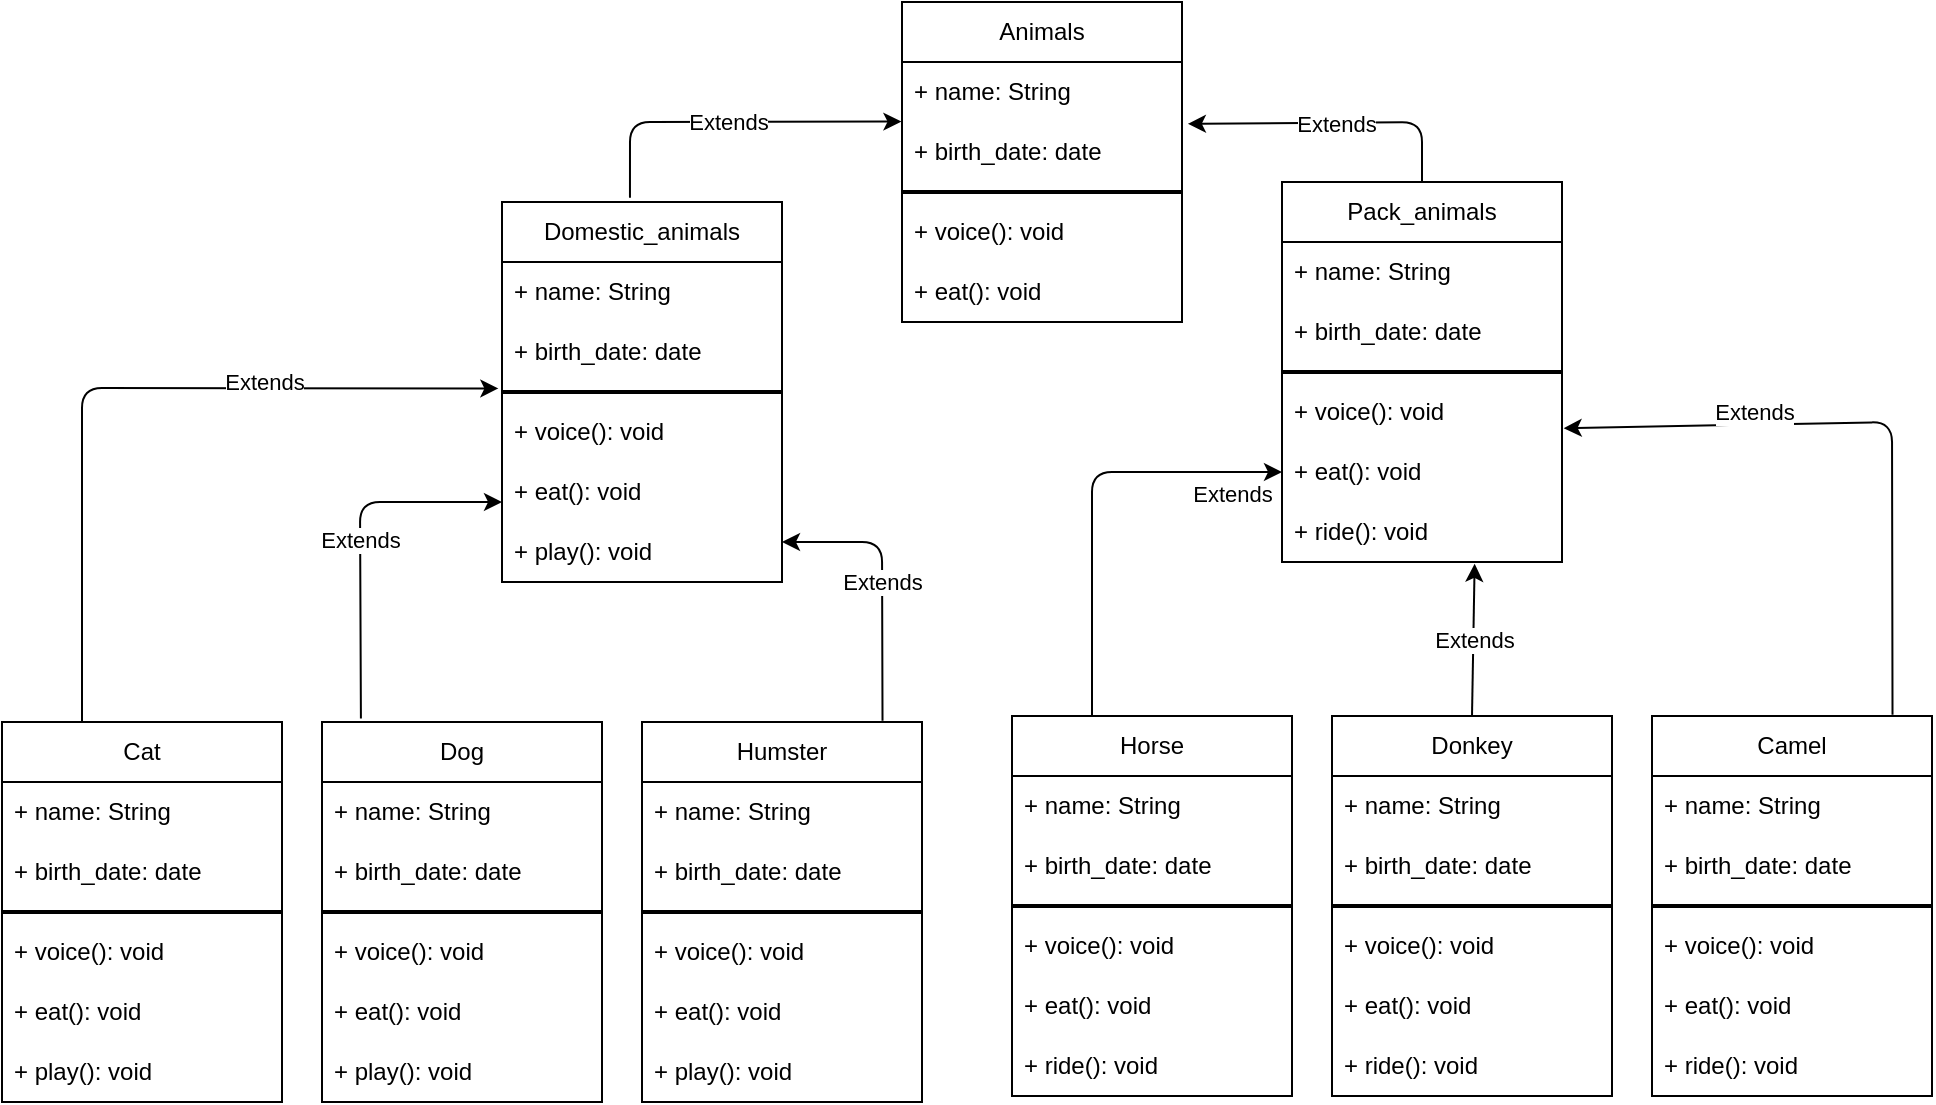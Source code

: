 <mxfile>
    <diagram id="-6RwFGUinNge4De1jL1L" name="Page-1">
        <mxGraphModel dx="1007" dy="758" grid="1" gridSize="10" guides="1" tooltips="1" connect="1" arrows="1" fold="1" page="1" pageScale="1" pageWidth="1169" pageHeight="827" math="0" shadow="0">
            <root>
                <mxCell id="0"/>
                <mxCell id="1" parent="0"/>
                <mxCell id="2" value="Animals" style="swimlane;fontStyle=0;childLayout=stackLayout;horizontal=1;startSize=30;horizontalStack=0;resizeParent=1;resizeParentMax=0;resizeLast=0;collapsible=1;marginBottom=0;whiteSpace=wrap;html=1;" vertex="1" parent="1">
                    <mxGeometry x="530" y="30" width="140" height="160" as="geometry"/>
                </mxCell>
                <mxCell id="3" value="+ name: String" style="text;strokeColor=none;fillColor=none;align=left;verticalAlign=middle;spacingLeft=4;spacingRight=4;overflow=hidden;points=[[0,0.5],[1,0.5]];portConstraint=eastwest;rotatable=0;whiteSpace=wrap;html=1;" vertex="1" parent="2">
                    <mxGeometry y="30" width="140" height="30" as="geometry"/>
                </mxCell>
                <mxCell id="4" value="+ birth_date: date&amp;nbsp;" style="text;strokeColor=none;fillColor=none;align=left;verticalAlign=middle;spacingLeft=4;spacingRight=4;overflow=hidden;points=[[0,0.5],[1,0.5]];portConstraint=eastwest;rotatable=0;whiteSpace=wrap;html=1;" vertex="1" parent="2">
                    <mxGeometry y="60" width="140" height="30" as="geometry"/>
                </mxCell>
                <mxCell id="10" value="" style="line;strokeWidth=2;html=1;" vertex="1" parent="2">
                    <mxGeometry y="90" width="140" height="10" as="geometry"/>
                </mxCell>
                <mxCell id="8" value="+ voice(): void" style="text;strokeColor=none;fillColor=none;align=left;verticalAlign=middle;spacingLeft=4;spacingRight=4;overflow=hidden;points=[[0,0.5],[1,0.5]];portConstraint=eastwest;rotatable=0;whiteSpace=wrap;html=1;" vertex="1" parent="2">
                    <mxGeometry y="100" width="140" height="30" as="geometry"/>
                </mxCell>
                <mxCell id="20" value="+ eat(): void" style="text;strokeColor=none;fillColor=none;align=left;verticalAlign=middle;spacingLeft=4;spacingRight=4;overflow=hidden;points=[[0,0.5],[1,0.5]];portConstraint=eastwest;rotatable=0;whiteSpace=wrap;html=1;" vertex="1" parent="2">
                    <mxGeometry y="130" width="140" height="30" as="geometry"/>
                </mxCell>
                <mxCell id="15" value="Domestic_animals" style="swimlane;fontStyle=0;childLayout=stackLayout;horizontal=1;startSize=30;horizontalStack=0;resizeParent=1;resizeParentMax=0;resizeLast=0;collapsible=1;marginBottom=0;whiteSpace=wrap;html=1;" vertex="1" parent="1">
                    <mxGeometry x="330" y="130" width="140" height="190" as="geometry"/>
                </mxCell>
                <mxCell id="16" value="+ name: String" style="text;strokeColor=none;fillColor=none;align=left;verticalAlign=middle;spacingLeft=4;spacingRight=4;overflow=hidden;points=[[0,0.5],[1,0.5]];portConstraint=eastwest;rotatable=0;whiteSpace=wrap;html=1;" vertex="1" parent="15">
                    <mxGeometry y="30" width="140" height="30" as="geometry"/>
                </mxCell>
                <mxCell id="17" value="+ birth_date: date&amp;nbsp;" style="text;strokeColor=none;fillColor=none;align=left;verticalAlign=middle;spacingLeft=4;spacingRight=4;overflow=hidden;points=[[0,0.5],[1,0.5]];portConstraint=eastwest;rotatable=0;whiteSpace=wrap;html=1;" vertex="1" parent="15">
                    <mxGeometry y="60" width="140" height="30" as="geometry"/>
                </mxCell>
                <mxCell id="18" value="" style="line;strokeWidth=2;html=1;" vertex="1" parent="15">
                    <mxGeometry y="90" width="140" height="10" as="geometry"/>
                </mxCell>
                <mxCell id="19" value="+ voice(): void" style="text;strokeColor=none;fillColor=none;align=left;verticalAlign=middle;spacingLeft=4;spacingRight=4;overflow=hidden;points=[[0,0.5],[1,0.5]];portConstraint=eastwest;rotatable=0;whiteSpace=wrap;html=1;" vertex="1" parent="15">
                    <mxGeometry y="100" width="140" height="30" as="geometry"/>
                </mxCell>
                <mxCell id="21" value="+ eat(): void" style="text;strokeColor=none;fillColor=none;align=left;verticalAlign=middle;spacingLeft=4;spacingRight=4;overflow=hidden;points=[[0,0.5],[1,0.5]];portConstraint=eastwest;rotatable=0;whiteSpace=wrap;html=1;" vertex="1" parent="15">
                    <mxGeometry y="130" width="140" height="30" as="geometry"/>
                </mxCell>
                <mxCell id="22" value="+ play(): void" style="text;strokeColor=none;fillColor=none;align=left;verticalAlign=middle;spacingLeft=4;spacingRight=4;overflow=hidden;points=[[0,0.5],[1,0.5]];portConstraint=eastwest;rotatable=0;whiteSpace=wrap;html=1;" vertex="1" parent="15">
                    <mxGeometry y="160" width="140" height="30" as="geometry"/>
                </mxCell>
                <mxCell id="23" value="Pack_animals" style="swimlane;fontStyle=0;childLayout=stackLayout;horizontal=1;startSize=30;horizontalStack=0;resizeParent=1;resizeParentMax=0;resizeLast=0;collapsible=1;marginBottom=0;whiteSpace=wrap;html=1;" vertex="1" parent="1">
                    <mxGeometry x="720" y="120" width="140" height="190" as="geometry"/>
                </mxCell>
                <mxCell id="24" value="+ name: String" style="text;strokeColor=none;fillColor=none;align=left;verticalAlign=middle;spacingLeft=4;spacingRight=4;overflow=hidden;points=[[0,0.5],[1,0.5]];portConstraint=eastwest;rotatable=0;whiteSpace=wrap;html=1;" vertex="1" parent="23">
                    <mxGeometry y="30" width="140" height="30" as="geometry"/>
                </mxCell>
                <mxCell id="25" value="+ birth_date: date&amp;nbsp;" style="text;strokeColor=none;fillColor=none;align=left;verticalAlign=middle;spacingLeft=4;spacingRight=4;overflow=hidden;points=[[0,0.5],[1,0.5]];portConstraint=eastwest;rotatable=0;whiteSpace=wrap;html=1;" vertex="1" parent="23">
                    <mxGeometry y="60" width="140" height="30" as="geometry"/>
                </mxCell>
                <mxCell id="26" value="" style="line;strokeWidth=2;html=1;" vertex="1" parent="23">
                    <mxGeometry y="90" width="140" height="10" as="geometry"/>
                </mxCell>
                <mxCell id="27" value="+ voice(): void" style="text;strokeColor=none;fillColor=none;align=left;verticalAlign=middle;spacingLeft=4;spacingRight=4;overflow=hidden;points=[[0,0.5],[1,0.5]];portConstraint=eastwest;rotatable=0;whiteSpace=wrap;html=1;" vertex="1" parent="23">
                    <mxGeometry y="100" width="140" height="30" as="geometry"/>
                </mxCell>
                <mxCell id="28" value="+ eat(): void" style="text;strokeColor=none;fillColor=none;align=left;verticalAlign=middle;spacingLeft=4;spacingRight=4;overflow=hidden;points=[[0,0.5],[1,0.5]];portConstraint=eastwest;rotatable=0;whiteSpace=wrap;html=1;" vertex="1" parent="23">
                    <mxGeometry y="130" width="140" height="30" as="geometry"/>
                </mxCell>
                <mxCell id="29" value="+ ride(): void" style="text;strokeColor=none;fillColor=none;align=left;verticalAlign=middle;spacingLeft=4;spacingRight=4;overflow=hidden;points=[[0,0.5],[1,0.5]];portConstraint=eastwest;rotatable=0;whiteSpace=wrap;html=1;" vertex="1" parent="23">
                    <mxGeometry y="160" width="140" height="30" as="geometry"/>
                </mxCell>
                <mxCell id="31" value="" style="endArrow=classic;html=1;exitX=0.457;exitY=-0.011;exitDx=0;exitDy=0;exitPerimeter=0;entryX=-0.002;entryY=-0.007;entryDx=0;entryDy=0;entryPerimeter=0;" edge="1" parent="1" source="15" target="4">
                    <mxGeometry relative="1" as="geometry">
                        <mxPoint x="600" y="360" as="sourcePoint"/>
                        <mxPoint x="700" y="360" as="targetPoint"/>
                        <Array as="points">
                            <mxPoint x="394" y="90"/>
                        </Array>
                    </mxGeometry>
                </mxCell>
                <mxCell id="32" value="Extends" style="edgeLabel;resizable=0;html=1;align=center;verticalAlign=middle;" connectable="0" vertex="1" parent="31">
                    <mxGeometry relative="1" as="geometry"/>
                </mxCell>
                <mxCell id="34" value="" style="endArrow=classic;html=1;exitX=0.5;exitY=0;exitDx=0;exitDy=0;entryX=1.021;entryY=0.03;entryDx=0;entryDy=0;entryPerimeter=0;" edge="1" parent="1" source="23" target="4">
                    <mxGeometry relative="1" as="geometry">
                        <mxPoint x="544.98" y="123.96" as="sourcePoint"/>
                        <mxPoint x="665.96" y="88.06" as="targetPoint"/>
                        <Array as="points">
                            <mxPoint x="790" y="90"/>
                        </Array>
                    </mxGeometry>
                </mxCell>
                <mxCell id="35" value="Extends" style="edgeLabel;resizable=0;html=1;align=center;verticalAlign=middle;" connectable="0" vertex="1" parent="34">
                    <mxGeometry relative="1" as="geometry"/>
                </mxCell>
                <mxCell id="36" value="Cat" style="swimlane;fontStyle=0;childLayout=stackLayout;horizontal=1;startSize=30;horizontalStack=0;resizeParent=1;resizeParentMax=0;resizeLast=0;collapsible=1;marginBottom=0;whiteSpace=wrap;html=1;" vertex="1" parent="1">
                    <mxGeometry x="80" y="390" width="140" height="190" as="geometry"/>
                </mxCell>
                <mxCell id="37" value="+ name: String" style="text;strokeColor=none;fillColor=none;align=left;verticalAlign=middle;spacingLeft=4;spacingRight=4;overflow=hidden;points=[[0,0.5],[1,0.5]];portConstraint=eastwest;rotatable=0;whiteSpace=wrap;html=1;" vertex="1" parent="36">
                    <mxGeometry y="30" width="140" height="30" as="geometry"/>
                </mxCell>
                <mxCell id="38" value="+ birth_date: date&amp;nbsp;" style="text;strokeColor=none;fillColor=none;align=left;verticalAlign=middle;spacingLeft=4;spacingRight=4;overflow=hidden;points=[[0,0.5],[1,0.5]];portConstraint=eastwest;rotatable=0;whiteSpace=wrap;html=1;" vertex="1" parent="36">
                    <mxGeometry y="60" width="140" height="30" as="geometry"/>
                </mxCell>
                <mxCell id="39" value="" style="line;strokeWidth=2;html=1;" vertex="1" parent="36">
                    <mxGeometry y="90" width="140" height="10" as="geometry"/>
                </mxCell>
                <mxCell id="40" value="+ voice(): void" style="text;strokeColor=none;fillColor=none;align=left;verticalAlign=middle;spacingLeft=4;spacingRight=4;overflow=hidden;points=[[0,0.5],[1,0.5]];portConstraint=eastwest;rotatable=0;whiteSpace=wrap;html=1;" vertex="1" parent="36">
                    <mxGeometry y="100" width="140" height="30" as="geometry"/>
                </mxCell>
                <mxCell id="41" value="+ eat(): void" style="text;strokeColor=none;fillColor=none;align=left;verticalAlign=middle;spacingLeft=4;spacingRight=4;overflow=hidden;points=[[0,0.5],[1,0.5]];portConstraint=eastwest;rotatable=0;whiteSpace=wrap;html=1;" vertex="1" parent="36">
                    <mxGeometry y="130" width="140" height="30" as="geometry"/>
                </mxCell>
                <mxCell id="42" value="+ play(): void" style="text;strokeColor=none;fillColor=none;align=left;verticalAlign=middle;spacingLeft=4;spacingRight=4;overflow=hidden;points=[[0,0.5],[1,0.5]];portConstraint=eastwest;rotatable=0;whiteSpace=wrap;html=1;" vertex="1" parent="36">
                    <mxGeometry y="160" width="140" height="30" as="geometry"/>
                </mxCell>
                <mxCell id="43" value="Dog" style="swimlane;fontStyle=0;childLayout=stackLayout;horizontal=1;startSize=30;horizontalStack=0;resizeParent=1;resizeParentMax=0;resizeLast=0;collapsible=1;marginBottom=0;whiteSpace=wrap;html=1;" vertex="1" parent="1">
                    <mxGeometry x="240" y="390" width="140" height="190" as="geometry"/>
                </mxCell>
                <mxCell id="44" value="+ name: String" style="text;strokeColor=none;fillColor=none;align=left;verticalAlign=middle;spacingLeft=4;spacingRight=4;overflow=hidden;points=[[0,0.5],[1,0.5]];portConstraint=eastwest;rotatable=0;whiteSpace=wrap;html=1;" vertex="1" parent="43">
                    <mxGeometry y="30" width="140" height="30" as="geometry"/>
                </mxCell>
                <mxCell id="45" value="+ birth_date: date&amp;nbsp;" style="text;strokeColor=none;fillColor=none;align=left;verticalAlign=middle;spacingLeft=4;spacingRight=4;overflow=hidden;points=[[0,0.5],[1,0.5]];portConstraint=eastwest;rotatable=0;whiteSpace=wrap;html=1;" vertex="1" parent="43">
                    <mxGeometry y="60" width="140" height="30" as="geometry"/>
                </mxCell>
                <mxCell id="46" value="" style="line;strokeWidth=2;html=1;" vertex="1" parent="43">
                    <mxGeometry y="90" width="140" height="10" as="geometry"/>
                </mxCell>
                <mxCell id="47" value="+ voice(): void" style="text;strokeColor=none;fillColor=none;align=left;verticalAlign=middle;spacingLeft=4;spacingRight=4;overflow=hidden;points=[[0,0.5],[1,0.5]];portConstraint=eastwest;rotatable=0;whiteSpace=wrap;html=1;" vertex="1" parent="43">
                    <mxGeometry y="100" width="140" height="30" as="geometry"/>
                </mxCell>
                <mxCell id="48" value="+ eat(): void" style="text;strokeColor=none;fillColor=none;align=left;verticalAlign=middle;spacingLeft=4;spacingRight=4;overflow=hidden;points=[[0,0.5],[1,0.5]];portConstraint=eastwest;rotatable=0;whiteSpace=wrap;html=1;" vertex="1" parent="43">
                    <mxGeometry y="130" width="140" height="30" as="geometry"/>
                </mxCell>
                <mxCell id="49" value="+ play(): void" style="text;strokeColor=none;fillColor=none;align=left;verticalAlign=middle;spacingLeft=4;spacingRight=4;overflow=hidden;points=[[0,0.5],[1,0.5]];portConstraint=eastwest;rotatable=0;whiteSpace=wrap;html=1;" vertex="1" parent="43">
                    <mxGeometry y="160" width="140" height="30" as="geometry"/>
                </mxCell>
                <mxCell id="50" value="Humster" style="swimlane;fontStyle=0;childLayout=stackLayout;horizontal=1;startSize=30;horizontalStack=0;resizeParent=1;resizeParentMax=0;resizeLast=0;collapsible=1;marginBottom=0;whiteSpace=wrap;html=1;" vertex="1" parent="1">
                    <mxGeometry x="400" y="390" width="140" height="190" as="geometry"/>
                </mxCell>
                <mxCell id="51" value="+ name: String" style="text;strokeColor=none;fillColor=none;align=left;verticalAlign=middle;spacingLeft=4;spacingRight=4;overflow=hidden;points=[[0,0.5],[1,0.5]];portConstraint=eastwest;rotatable=0;whiteSpace=wrap;html=1;" vertex="1" parent="50">
                    <mxGeometry y="30" width="140" height="30" as="geometry"/>
                </mxCell>
                <mxCell id="52" value="+ birth_date: date&amp;nbsp;" style="text;strokeColor=none;fillColor=none;align=left;verticalAlign=middle;spacingLeft=4;spacingRight=4;overflow=hidden;points=[[0,0.5],[1,0.5]];portConstraint=eastwest;rotatable=0;whiteSpace=wrap;html=1;" vertex="1" parent="50">
                    <mxGeometry y="60" width="140" height="30" as="geometry"/>
                </mxCell>
                <mxCell id="53" value="" style="line;strokeWidth=2;html=1;" vertex="1" parent="50">
                    <mxGeometry y="90" width="140" height="10" as="geometry"/>
                </mxCell>
                <mxCell id="54" value="+ voice(): void" style="text;strokeColor=none;fillColor=none;align=left;verticalAlign=middle;spacingLeft=4;spacingRight=4;overflow=hidden;points=[[0,0.5],[1,0.5]];portConstraint=eastwest;rotatable=0;whiteSpace=wrap;html=1;" vertex="1" parent="50">
                    <mxGeometry y="100" width="140" height="30" as="geometry"/>
                </mxCell>
                <mxCell id="55" value="+ eat(): void" style="text;strokeColor=none;fillColor=none;align=left;verticalAlign=middle;spacingLeft=4;spacingRight=4;overflow=hidden;points=[[0,0.5],[1,0.5]];portConstraint=eastwest;rotatable=0;whiteSpace=wrap;html=1;" vertex="1" parent="50">
                    <mxGeometry y="130" width="140" height="30" as="geometry"/>
                </mxCell>
                <mxCell id="56" value="+ play(): void" style="text;strokeColor=none;fillColor=none;align=left;verticalAlign=middle;spacingLeft=4;spacingRight=4;overflow=hidden;points=[[0,0.5],[1,0.5]];portConstraint=eastwest;rotatable=0;whiteSpace=wrap;html=1;" vertex="1" parent="50">
                    <mxGeometry y="160" width="140" height="30" as="geometry"/>
                </mxCell>
                <mxCell id="58" value="" style="endArrow=classic;html=1;exitX=0.859;exitY=-0.003;exitDx=0;exitDy=0;exitPerimeter=0;" edge="1" parent="1" source="50">
                    <mxGeometry relative="1" as="geometry">
                        <mxPoint x="510" y="380" as="sourcePoint"/>
                        <mxPoint x="470" y="300" as="targetPoint"/>
                        <Array as="points">
                            <mxPoint x="520" y="300"/>
                        </Array>
                    </mxGeometry>
                </mxCell>
                <mxCell id="59" value="Extends" style="edgeLabel;resizable=0;html=1;align=center;verticalAlign=middle;" connectable="0" vertex="1" parent="58">
                    <mxGeometry relative="1" as="geometry"/>
                </mxCell>
                <mxCell id="60" value="" style="endArrow=classic;html=1;exitX=0.139;exitY=-0.009;exitDx=0;exitDy=0;exitPerimeter=0;" edge="1" parent="1" source="43">
                    <mxGeometry relative="1" as="geometry">
                        <mxPoint x="300" y="390.0" as="sourcePoint"/>
                        <mxPoint x="330" y="280" as="targetPoint"/>
                        <Array as="points">
                            <mxPoint x="259" y="280"/>
                        </Array>
                    </mxGeometry>
                </mxCell>
                <mxCell id="61" value="Extends" style="edgeLabel;resizable=0;html=1;align=center;verticalAlign=middle;" connectable="0" vertex="1" parent="60">
                    <mxGeometry relative="1" as="geometry"/>
                </mxCell>
                <mxCell id="62" value="" style="endArrow=classic;html=1;exitX=0.457;exitY=-0.011;exitDx=0;exitDy=0;exitPerimeter=0;entryX=-0.013;entryY=1.108;entryDx=0;entryDy=0;entryPerimeter=0;" edge="1" parent="1" target="17">
                    <mxGeometry relative="1" as="geometry">
                        <mxPoint x="120" y="390.0" as="sourcePoint"/>
                        <mxPoint x="240.98" y="354.1" as="targetPoint"/>
                        <Array as="points">
                            <mxPoint x="120" y="223"/>
                        </Array>
                    </mxGeometry>
                </mxCell>
                <mxCell id="63" value="Extends" style="edgeLabel;resizable=0;html=1;align=center;verticalAlign=middle;" connectable="0" vertex="1" parent="62">
                    <mxGeometry relative="1" as="geometry">
                        <mxPoint x="70" y="-3" as="offset"/>
                    </mxGeometry>
                </mxCell>
                <mxCell id="64" value="Horse" style="swimlane;fontStyle=0;childLayout=stackLayout;horizontal=1;startSize=30;horizontalStack=0;resizeParent=1;resizeParentMax=0;resizeLast=0;collapsible=1;marginBottom=0;whiteSpace=wrap;html=1;" vertex="1" parent="1">
                    <mxGeometry x="585" y="387" width="140" height="190" as="geometry"/>
                </mxCell>
                <mxCell id="65" value="+ name: String" style="text;strokeColor=none;fillColor=none;align=left;verticalAlign=middle;spacingLeft=4;spacingRight=4;overflow=hidden;points=[[0,0.5],[1,0.5]];portConstraint=eastwest;rotatable=0;whiteSpace=wrap;html=1;" vertex="1" parent="64">
                    <mxGeometry y="30" width="140" height="30" as="geometry"/>
                </mxCell>
                <mxCell id="66" value="+ birth_date: date&amp;nbsp;" style="text;strokeColor=none;fillColor=none;align=left;verticalAlign=middle;spacingLeft=4;spacingRight=4;overflow=hidden;points=[[0,0.5],[1,0.5]];portConstraint=eastwest;rotatable=0;whiteSpace=wrap;html=1;" vertex="1" parent="64">
                    <mxGeometry y="60" width="140" height="30" as="geometry"/>
                </mxCell>
                <mxCell id="67" value="" style="line;strokeWidth=2;html=1;" vertex="1" parent="64">
                    <mxGeometry y="90" width="140" height="10" as="geometry"/>
                </mxCell>
                <mxCell id="68" value="+ voice(): void" style="text;strokeColor=none;fillColor=none;align=left;verticalAlign=middle;spacingLeft=4;spacingRight=4;overflow=hidden;points=[[0,0.5],[1,0.5]];portConstraint=eastwest;rotatable=0;whiteSpace=wrap;html=1;" vertex="1" parent="64">
                    <mxGeometry y="100" width="140" height="30" as="geometry"/>
                </mxCell>
                <mxCell id="69" value="+ eat(): void" style="text;strokeColor=none;fillColor=none;align=left;verticalAlign=middle;spacingLeft=4;spacingRight=4;overflow=hidden;points=[[0,0.5],[1,0.5]];portConstraint=eastwest;rotatable=0;whiteSpace=wrap;html=1;" vertex="1" parent="64">
                    <mxGeometry y="130" width="140" height="30" as="geometry"/>
                </mxCell>
                <mxCell id="70" value="+ ride(): void" style="text;strokeColor=none;fillColor=none;align=left;verticalAlign=middle;spacingLeft=4;spacingRight=4;overflow=hidden;points=[[0,0.5],[1,0.5]];portConstraint=eastwest;rotatable=0;whiteSpace=wrap;html=1;" vertex="1" parent="64">
                    <mxGeometry y="160" width="140" height="30" as="geometry"/>
                </mxCell>
                <mxCell id="71" value="Donkey" style="swimlane;fontStyle=0;childLayout=stackLayout;horizontal=1;startSize=30;horizontalStack=0;resizeParent=1;resizeParentMax=0;resizeLast=0;collapsible=1;marginBottom=0;whiteSpace=wrap;html=1;" vertex="1" parent="1">
                    <mxGeometry x="745" y="387" width="140" height="190" as="geometry"/>
                </mxCell>
                <mxCell id="72" value="+ name: String" style="text;strokeColor=none;fillColor=none;align=left;verticalAlign=middle;spacingLeft=4;spacingRight=4;overflow=hidden;points=[[0,0.5],[1,0.5]];portConstraint=eastwest;rotatable=0;whiteSpace=wrap;html=1;" vertex="1" parent="71">
                    <mxGeometry y="30" width="140" height="30" as="geometry"/>
                </mxCell>
                <mxCell id="73" value="+ birth_date: date&amp;nbsp;" style="text;strokeColor=none;fillColor=none;align=left;verticalAlign=middle;spacingLeft=4;spacingRight=4;overflow=hidden;points=[[0,0.5],[1,0.5]];portConstraint=eastwest;rotatable=0;whiteSpace=wrap;html=1;" vertex="1" parent="71">
                    <mxGeometry y="60" width="140" height="30" as="geometry"/>
                </mxCell>
                <mxCell id="74" value="" style="line;strokeWidth=2;html=1;" vertex="1" parent="71">
                    <mxGeometry y="90" width="140" height="10" as="geometry"/>
                </mxCell>
                <mxCell id="75" value="+ voice(): void" style="text;strokeColor=none;fillColor=none;align=left;verticalAlign=middle;spacingLeft=4;spacingRight=4;overflow=hidden;points=[[0,0.5],[1,0.5]];portConstraint=eastwest;rotatable=0;whiteSpace=wrap;html=1;" vertex="1" parent="71">
                    <mxGeometry y="100" width="140" height="30" as="geometry"/>
                </mxCell>
                <mxCell id="76" value="+ eat(): void" style="text;strokeColor=none;fillColor=none;align=left;verticalAlign=middle;spacingLeft=4;spacingRight=4;overflow=hidden;points=[[0,0.5],[1,0.5]];portConstraint=eastwest;rotatable=0;whiteSpace=wrap;html=1;" vertex="1" parent="71">
                    <mxGeometry y="130" width="140" height="30" as="geometry"/>
                </mxCell>
                <mxCell id="77" value="+ ride(): void" style="text;strokeColor=none;fillColor=none;align=left;verticalAlign=middle;spacingLeft=4;spacingRight=4;overflow=hidden;points=[[0,0.5],[1,0.5]];portConstraint=eastwest;rotatable=0;whiteSpace=wrap;html=1;" vertex="1" parent="71">
                    <mxGeometry y="160" width="140" height="30" as="geometry"/>
                </mxCell>
                <mxCell id="78" value="Camel" style="swimlane;fontStyle=0;childLayout=stackLayout;horizontal=1;startSize=30;horizontalStack=0;resizeParent=1;resizeParentMax=0;resizeLast=0;collapsible=1;marginBottom=0;whiteSpace=wrap;html=1;" vertex="1" parent="1">
                    <mxGeometry x="905" y="387" width="140" height="190" as="geometry"/>
                </mxCell>
                <mxCell id="79" value="+ name: String" style="text;strokeColor=none;fillColor=none;align=left;verticalAlign=middle;spacingLeft=4;spacingRight=4;overflow=hidden;points=[[0,0.5],[1,0.5]];portConstraint=eastwest;rotatable=0;whiteSpace=wrap;html=1;" vertex="1" parent="78">
                    <mxGeometry y="30" width="140" height="30" as="geometry"/>
                </mxCell>
                <mxCell id="80" value="+ birth_date: date&amp;nbsp;" style="text;strokeColor=none;fillColor=none;align=left;verticalAlign=middle;spacingLeft=4;spacingRight=4;overflow=hidden;points=[[0,0.5],[1,0.5]];portConstraint=eastwest;rotatable=0;whiteSpace=wrap;html=1;" vertex="1" parent="78">
                    <mxGeometry y="60" width="140" height="30" as="geometry"/>
                </mxCell>
                <mxCell id="81" value="" style="line;strokeWidth=2;html=1;" vertex="1" parent="78">
                    <mxGeometry y="90" width="140" height="10" as="geometry"/>
                </mxCell>
                <mxCell id="82" value="+ voice(): void" style="text;strokeColor=none;fillColor=none;align=left;verticalAlign=middle;spacingLeft=4;spacingRight=4;overflow=hidden;points=[[0,0.5],[1,0.5]];portConstraint=eastwest;rotatable=0;whiteSpace=wrap;html=1;" vertex="1" parent="78">
                    <mxGeometry y="100" width="140" height="30" as="geometry"/>
                </mxCell>
                <mxCell id="83" value="+ eat(): void" style="text;strokeColor=none;fillColor=none;align=left;verticalAlign=middle;spacingLeft=4;spacingRight=4;overflow=hidden;points=[[0,0.5],[1,0.5]];portConstraint=eastwest;rotatable=0;whiteSpace=wrap;html=1;" vertex="1" parent="78">
                    <mxGeometry y="130" width="140" height="30" as="geometry"/>
                </mxCell>
                <mxCell id="84" value="+ ride(): void" style="text;strokeColor=none;fillColor=none;align=left;verticalAlign=middle;spacingLeft=4;spacingRight=4;overflow=hidden;points=[[0,0.5],[1,0.5]];portConstraint=eastwest;rotatable=0;whiteSpace=wrap;html=1;" vertex="1" parent="78">
                    <mxGeometry y="160" width="140" height="30" as="geometry"/>
                </mxCell>
                <mxCell id="85" value="" style="endArrow=classic;html=1;exitX=0.859;exitY=-0.003;exitDx=0;exitDy=0;exitPerimeter=0;entryX=1.006;entryY=0.77;entryDx=0;entryDy=0;entryPerimeter=0;" edge="1" parent="1" source="78" target="27">
                    <mxGeometry relative="1" as="geometry">
                        <mxPoint x="1015" y="377" as="sourcePoint"/>
                        <mxPoint x="975" y="297" as="targetPoint"/>
                        <Array as="points">
                            <mxPoint x="1025" y="240"/>
                        </Array>
                    </mxGeometry>
                </mxCell>
                <mxCell id="86" value="Extends" style="edgeLabel;resizable=0;html=1;align=center;verticalAlign=middle;" connectable="0" vertex="1" parent="85">
                    <mxGeometry relative="1" as="geometry">
                        <mxPoint x="-60" y="-5" as="offset"/>
                    </mxGeometry>
                </mxCell>
                <mxCell id="87" value="" style="endArrow=classic;html=1;entryX=0.688;entryY=1.03;entryDx=0;entryDy=0;entryPerimeter=0;exitX=0.5;exitY=0;exitDx=0;exitDy=0;" edge="1" parent="1" source="71" target="29">
                    <mxGeometry relative="1" as="geometry">
                        <mxPoint x="764" y="385" as="sourcePoint"/>
                        <mxPoint x="835" y="277" as="targetPoint"/>
                        <Array as="points"/>
                    </mxGeometry>
                </mxCell>
                <mxCell id="88" value="Extends" style="edgeLabel;resizable=0;html=1;align=center;verticalAlign=middle;" connectable="0" vertex="1" parent="87">
                    <mxGeometry relative="1" as="geometry"/>
                </mxCell>
                <mxCell id="89" value="" style="endArrow=classic;html=1;exitX=0.457;exitY=-0.011;exitDx=0;exitDy=0;exitPerimeter=0;entryX=0;entryY=0.5;entryDx=0;entryDy=0;" edge="1" parent="1" target="28">
                    <mxGeometry relative="1" as="geometry">
                        <mxPoint x="625" y="387" as="sourcePoint"/>
                        <mxPoint x="833.18" y="220.24" as="targetPoint"/>
                        <Array as="points">
                            <mxPoint x="625" y="265"/>
                        </Array>
                    </mxGeometry>
                </mxCell>
                <mxCell id="90" value="Extends" style="edgeLabel;resizable=0;html=1;align=center;verticalAlign=middle;" connectable="0" vertex="1" parent="89">
                    <mxGeometry relative="1" as="geometry">
                        <mxPoint x="70" y="-3" as="offset"/>
                    </mxGeometry>
                </mxCell>
            </root>
        </mxGraphModel>
    </diagram>
</mxfile>